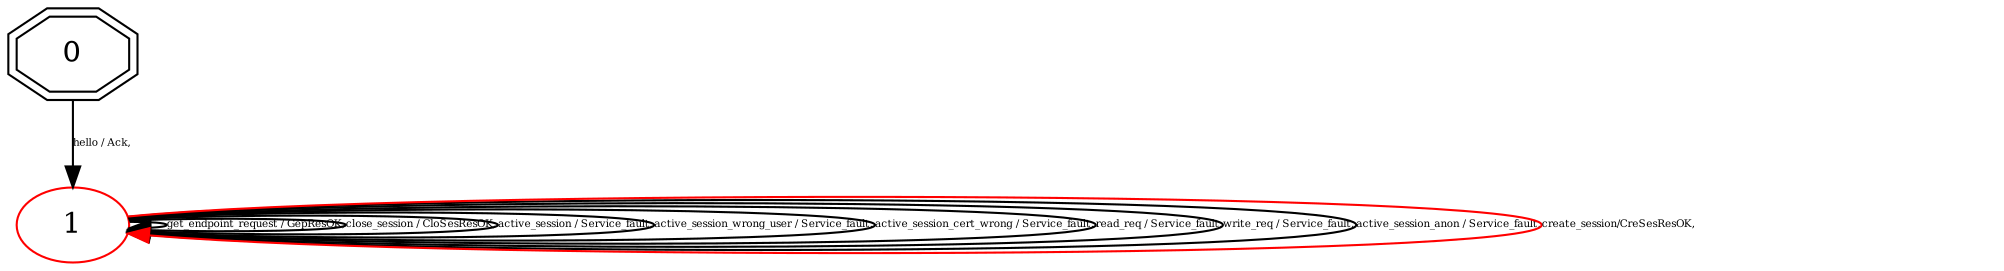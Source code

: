 digraph "Automata" { 
	 "0_1_false" [shape=doubleoctagon,style=filled,fillcolor=white,URL="0",label="0"];
	 "1_1_false" [shape=ellipse,style=filled,fillcolor=white,URL="1",label="1",color=red];
	 "1_1_false"->"1_1_false" [fontsize=5,label="get_endpoint_request / GepResOK,"];
	 "1_1_false"->"1_1_false" [fontsize=5,label="close_session / CloSesResOK,"];
	 "1_1_false"->"1_1_false" [fontsize=5,label="active_session / Service_fault,"];
	 "1_1_false"->"1_1_false" [fontsize=5,label="active_session_wrong_user / Service_fault,"];
	 "1_1_false"->"1_1_false" [fontsize=5,label="active_session_cert_wrong / Service_fault,"];
	 "1_1_false"->"1_1_false" [fontsize=5,label="read_req / Service_fault,"];
	 "1_1_false"->"1_1_false" [fontsize=5,label="write_req / Service_fault,"];
	 "1_1_false"->"1_1_false" [fontsize=5,label="active_session_anon / Service_fault,"];
	 "0_1_false"->"1_1_false" [fontsize=5,label="hello / Ack,"];
	"1_1_false"->"1_1_false"[color=red,label="create_session/CreSesResOK,",fontsize=5];}
